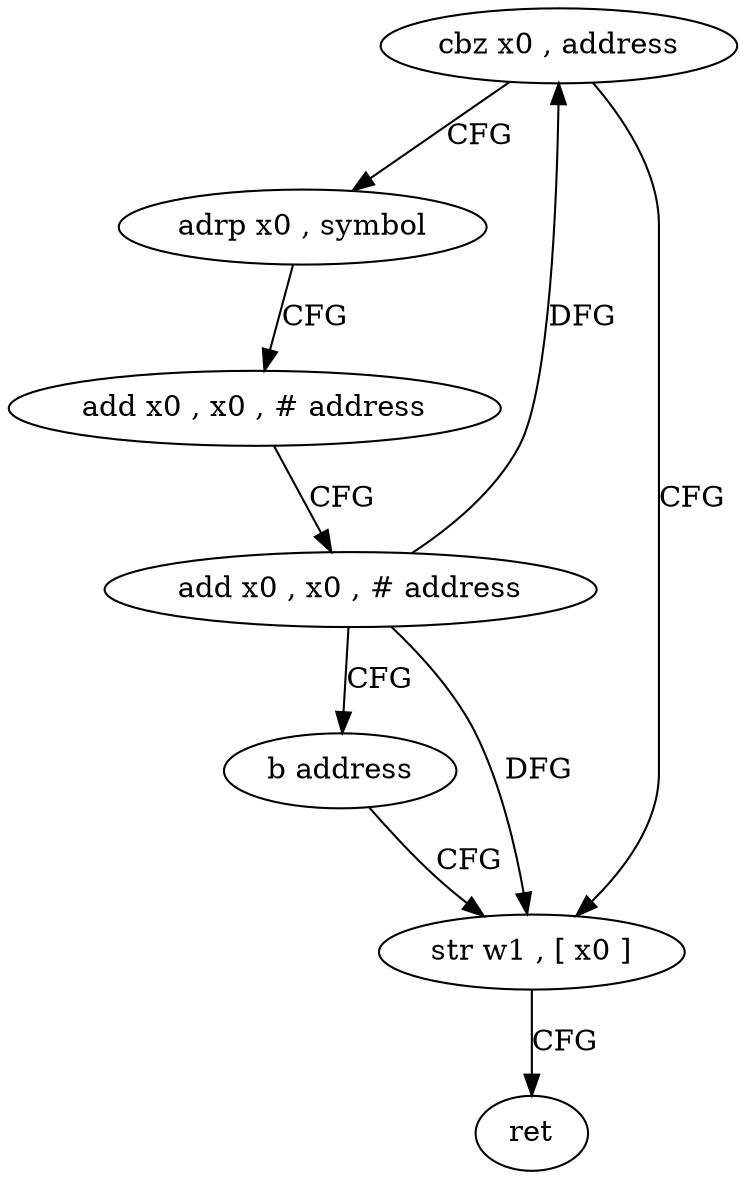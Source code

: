 digraph "func" {
"4210272" [label = "cbz x0 , address" ]
"4210284" [label = "adrp x0 , symbol" ]
"4210276" [label = "str w1 , [ x0 ]" ]
"4210288" [label = "add x0 , x0 , # address" ]
"4210292" [label = "add x0 , x0 , # address" ]
"4210296" [label = "b address" ]
"4210280" [label = "ret" ]
"4210272" -> "4210284" [ label = "CFG" ]
"4210272" -> "4210276" [ label = "CFG" ]
"4210284" -> "4210288" [ label = "CFG" ]
"4210276" -> "4210280" [ label = "CFG" ]
"4210288" -> "4210292" [ label = "CFG" ]
"4210292" -> "4210296" [ label = "CFG" ]
"4210292" -> "4210272" [ label = "DFG" ]
"4210292" -> "4210276" [ label = "DFG" ]
"4210296" -> "4210276" [ label = "CFG" ]
}
